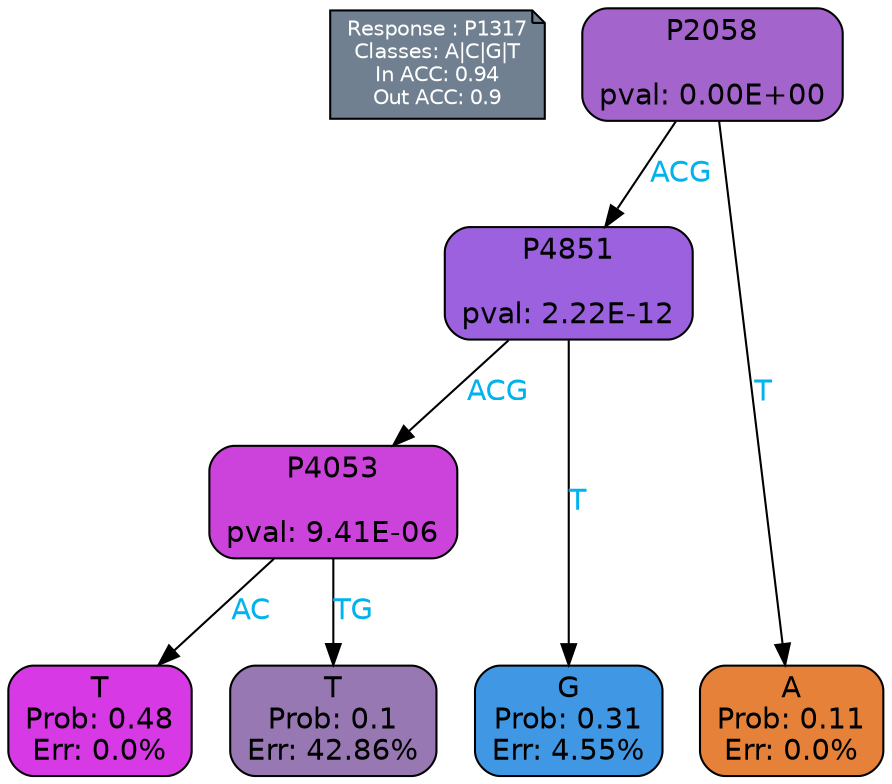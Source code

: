 digraph Tree {
node [shape=box, style="filled, rounded", color="black", fontname=helvetica] ;
graph [ranksep=equally, splines=polylines, bgcolor=transparent, dpi=600] ;
edge [fontname=helvetica] ;
LEGEND [label="Response : P1317
Classes: A|C|G|T
In ACC: 0.94
Out ACC: 0.9
",shape=note,align=left,style=filled,fillcolor="slategray",fontcolor="white",fontsize=10];1 [label="P2058

pval: 0.00E+00", fillcolor="#a364cc"] ;
2 [label="P4851

pval: 2.22E-12", fillcolor="#9b61df"] ;
3 [label="P4053

pval: 9.41E-06", fillcolor="#cc43dc"] ;
4 [label="T
Prob: 0.48
Err: 0.0%", fillcolor="#d739e5"] ;
5 [label="T
Prob: 0.1
Err: 42.86%", fillcolor="#9778b3"] ;
6 [label="G
Prob: 0.31
Err: 4.55%", fillcolor="#4098e5"] ;
7 [label="A
Prob: 0.11
Err: 0.0%", fillcolor="#e58139"] ;
1 -> 2 [label="ACG",fontcolor=deepskyblue2] ;
1 -> 7 [label="T",fontcolor=deepskyblue2] ;
2 -> 3 [label="ACG",fontcolor=deepskyblue2] ;
2 -> 6 [label="T",fontcolor=deepskyblue2] ;
3 -> 4 [label="AC",fontcolor=deepskyblue2] ;
3 -> 5 [label="TG",fontcolor=deepskyblue2] ;
{rank = same; 4;5;6;7;}{rank = same; LEGEND;1;}}